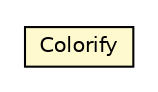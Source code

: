 #!/usr/local/bin/dot
#
# Class diagram 
# Generated by UMLGraph version R5_6 (http://www.umlgraph.org/)
#

digraph G {
	edge [fontname="Helvetica",fontsize=10,labelfontname="Helvetica",labelfontsize=10];
	node [fontname="Helvetica",fontsize=10,shape=plaintext];
	nodesep=0.25;
	ranksep=0.5;
	// com.mygames.Colorify
	c30 [label=<<table title="com.mygames.Colorify" border="0" cellborder="1" cellspacing="0" cellpadding="2" port="p" bgcolor="lemonChiffon" href="./Colorify.html">
		<tr><td><table border="0" cellspacing="0" cellpadding="1">
<tr><td align="center" balign="center"> Colorify </td></tr>
		</table></td></tr>
		</table>>, URL="./Colorify.html", fontname="Helvetica", fontcolor="black", fontsize=10.0];
}

